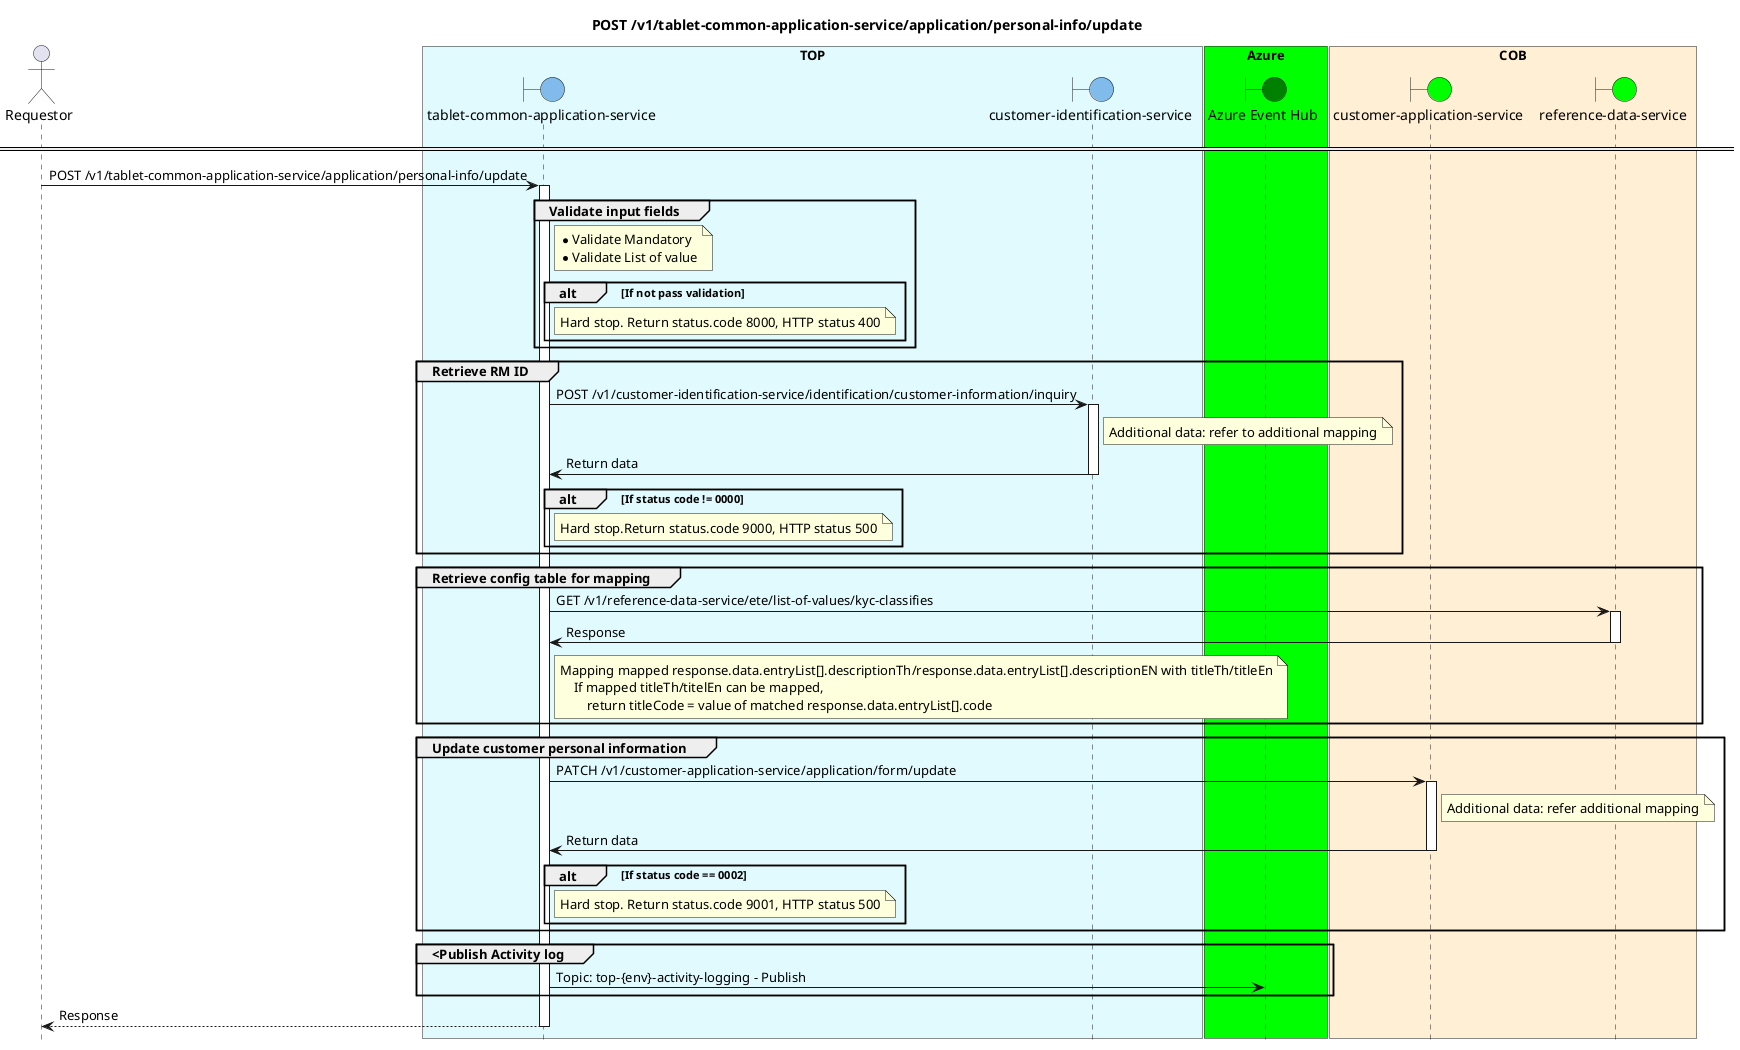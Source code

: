 @startuml
'''''''''''''''''''''''''''''''''''''''''''''''''

'''''''''''''''''''''''''''''''''''''''''''''''''
title POST /v1/tablet-common-application-service/application/personal-info/update
'''''''''''''''''''''''''''''''''''''''''''''''''
' define diagram participants
'''''''''''''''''''''''''''''''''''''''''''''''''

actor Requestor

box "TOP" #E1FAFD
boundary "tablet-common-application-service" as main #80BBEC
boundary "customer-identification-service" as iden #80BBEC
box "Azure" #lime
boundary "Azure Event Hub" as log #green
box "COB" #papayawhip
boundary "customer-application-service" as form #lime
boundary "reference-data-service" as ref #lime
end box

'''''''''''''''''''''''''''''''''''''''''''''''''
' formatting options
'''''''''''''''''''''''''''''''''''''''''''''''''
hide footbox

'autonumber

skinparam defaultFontName Comic Sans MS
skinparam sequence {
ParticipantBorderColor black
ParticipantBackgroundColor #A9DCDF
ParticipantFontName Comic Sans MS
ParticipantFontSize 15
ActorBackgroundColor #A9DCDF
ActorBorderColor black
ArrowFontName Comic Sans MS
}

'''''''''''''''''''''''''''''''''''''''''''''''''
' describe sequence of events
'''''''''''''''''''''''''''''''''''''''''''''''''
==  ==

Requestor -> main :POST /v1/tablet-common-application-service/application/personal-info/update
activate main

group Validate input fields
    note right of main
        * Validate Mandatory
        * Validate List of value
    end note
    alt If not pass validation
        note right of main: Hard stop. Return status.code 8000, HTTP status 400
    end alt
    end group  

group Retrieve RM ID
main -> iden: POST /v1/customer-identification-service/identification/customer-information/inquiry
activate iden
note right of iden
Additional data: refer to additional mapping
end note
iden -> main: Return data
deactivate iden
alt If status code != 0000
note right of main 
Hard stop.Return status.code 9000, HTTP status 500
end note
end alt
end group

group Retrieve config table for mapping
            main -> ref : GET /v1/reference-data-service/ete/list-of-values/kyc-classifies
            activate ref
            ref -> main: Response
            note right of main
            Mapping mapped response.data.entryList[].descriptionTh/response.data.entryList[].descriptionEN with titleTh/titleEn
                If mapped titleTh/titelEn can be mapped,
                    return titleCode = value of matched response.data.entryList[].code
            end note
            deactivate
            
            end group

group Update customer personal information
main -> form: PATCH /v1/customer-application-service/application/form/update
activate form
note right of form
Additional data: refer additional mapping
end note
form -> main: Return data
deactivate form
alt If status code == 0002
note right of main
Hard stop. Return status.code 9001, HTTP status 500
end note
end alt
end group 

group <Publish Activity log
main -> log: Topic: top-{env}-activity-logging - Publish
end group

main --> Requestor : Response
deactivate main
@enduml